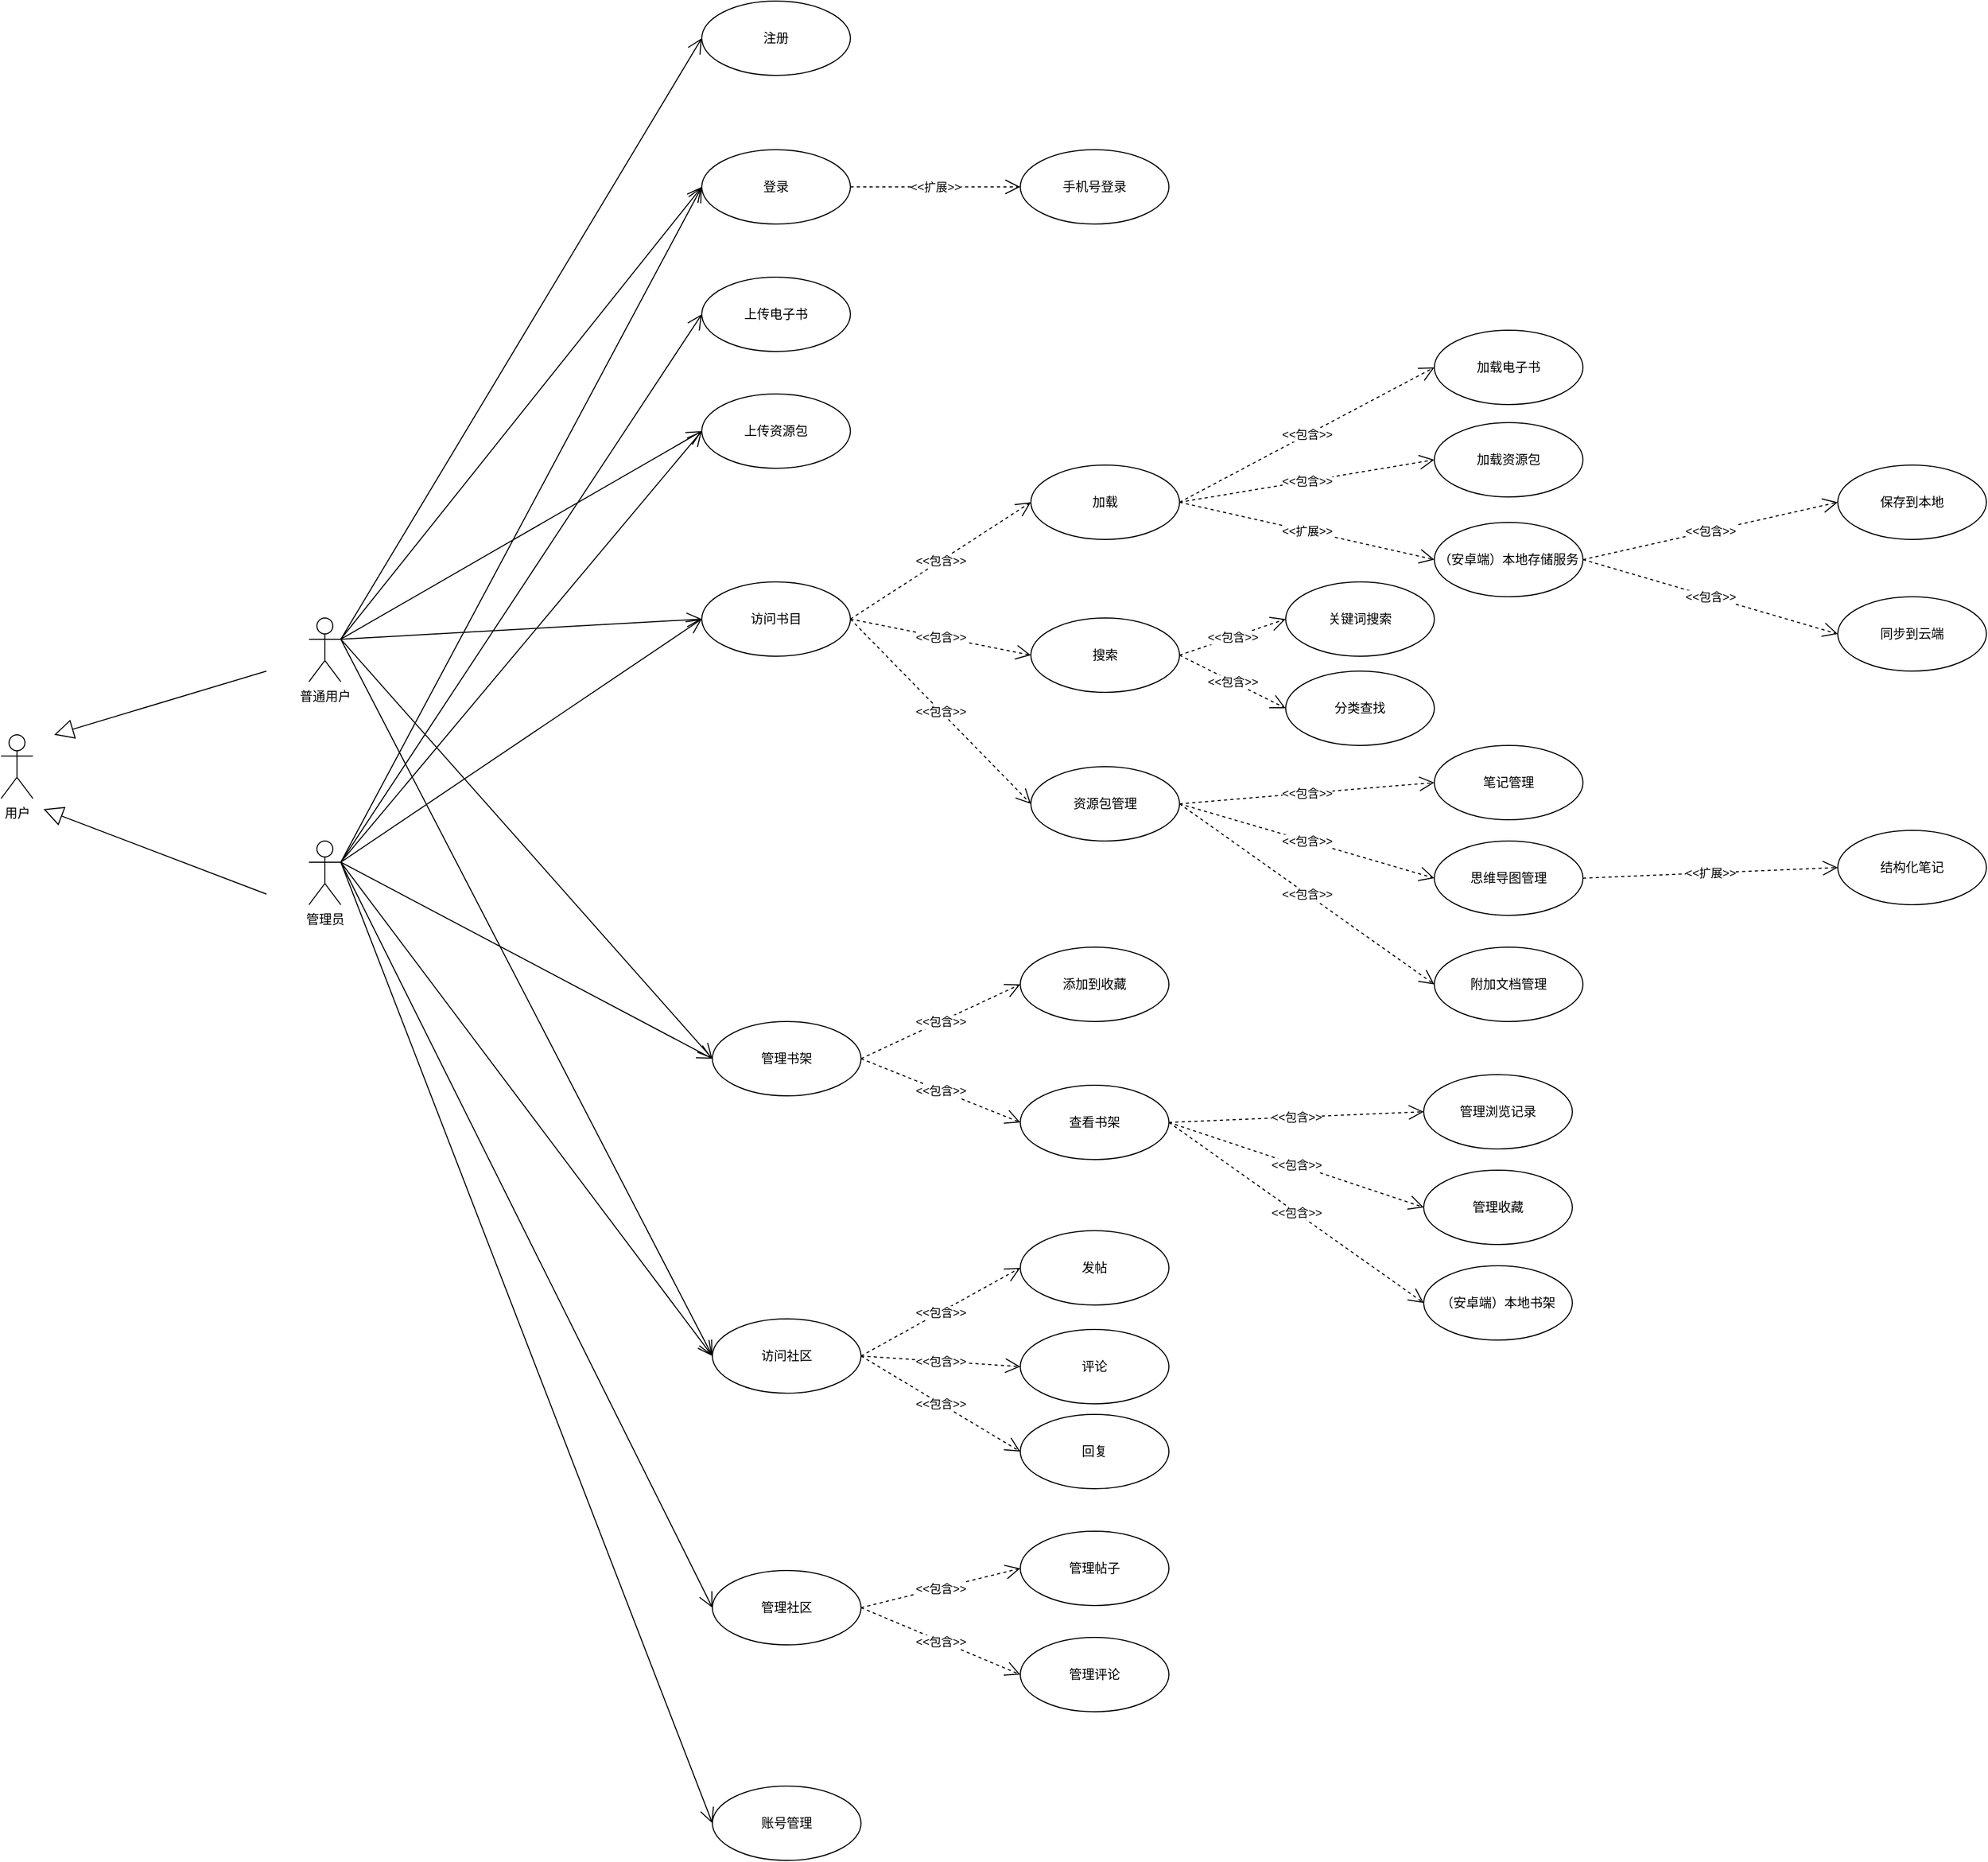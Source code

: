 <mxfile version="24.7.17">
  <diagram name="第 1 页" id="O_TVJAIN3mI4gC8E25hf">
    <mxGraphModel dx="2944" dy="1855" grid="1" gridSize="10" guides="1" tooltips="1" connect="1" arrows="1" fold="1" page="1" pageScale="1" pageWidth="1169" pageHeight="827" math="0" shadow="0">
      <root>
        <mxCell id="0" />
        <mxCell id="1" parent="0" />
        <mxCell id="Qy2FcHeW8lUbi_L-Tog1-14" value="登录" style="ellipse;whiteSpace=wrap;html=1;" parent="1" vertex="1">
          <mxGeometry x="90" y="-261" width="140" height="70" as="geometry" />
        </mxCell>
        <mxCell id="Qy2FcHeW8lUbi_L-Tog1-15" value="注册" style="ellipse;whiteSpace=wrap;html=1;" parent="1" vertex="1">
          <mxGeometry x="90" y="-401" width="140" height="70" as="geometry" />
        </mxCell>
        <mxCell id="Qy2FcHeW8lUbi_L-Tog1-20" value="手机号登录" style="ellipse;whiteSpace=wrap;html=1;" parent="1" vertex="1">
          <mxGeometry x="390" y="-261" width="140" height="70" as="geometry" />
        </mxCell>
        <mxCell id="Qy2FcHeW8lUbi_L-Tog1-39" value="用户" style="shape=umlActor;verticalLabelPosition=bottom;verticalAlign=top;html=1;" parent="1" vertex="1">
          <mxGeometry x="-570" y="290" width="30" height="60" as="geometry" />
        </mxCell>
        <mxCell id="Qy2FcHeW8lUbi_L-Tog1-40" value="普通用户" style="shape=umlActor;verticalLabelPosition=bottom;verticalAlign=top;html=1;" parent="1" vertex="1">
          <mxGeometry x="-280" y="180" width="30" height="60" as="geometry" />
        </mxCell>
        <mxCell id="Qy2FcHeW8lUbi_L-Tog1-41" value="管理员" style="shape=umlActor;verticalLabelPosition=bottom;verticalAlign=top;html=1;" parent="1" vertex="1">
          <mxGeometry x="-280" y="390" width="30" height="60" as="geometry" />
        </mxCell>
        <mxCell id="Qy2FcHeW8lUbi_L-Tog1-44" value="" style="endArrow=block;endSize=16;endFill=0;html=1;rounded=0;" parent="1" edge="1">
          <mxGeometry width="160" relative="1" as="geometry">
            <mxPoint x="-320" y="440" as="sourcePoint" />
            <mxPoint x="-530" y="360" as="targetPoint" />
          </mxGeometry>
        </mxCell>
        <mxCell id="Qy2FcHeW8lUbi_L-Tog1-45" value="" style="endArrow=block;endSize=16;endFill=0;html=1;rounded=0;" parent="1" edge="1">
          <mxGeometry width="160" relative="1" as="geometry">
            <mxPoint x="-320" y="230" as="sourcePoint" />
            <mxPoint x="-520" y="290" as="targetPoint" />
          </mxGeometry>
        </mxCell>
        <mxCell id="5e-f3okI-LpSm5Znyrr7-1" value="上传电子书" style="ellipse;whiteSpace=wrap;html=1;" parent="1" vertex="1">
          <mxGeometry x="90" y="-141" width="140" height="70" as="geometry" />
        </mxCell>
        <mxCell id="5e-f3okI-LpSm5Znyrr7-2" value="上传资源包" style="ellipse;whiteSpace=wrap;html=1;" parent="1" vertex="1">
          <mxGeometry x="90" y="-31" width="140" height="70" as="geometry" />
        </mxCell>
        <mxCell id="5e-f3okI-LpSm5Znyrr7-9" value="查看书架" style="ellipse;whiteSpace=wrap;html=1;" parent="1" vertex="1">
          <mxGeometry x="390" y="620" width="140" height="70" as="geometry" />
        </mxCell>
        <mxCell id="5e-f3okI-LpSm5Znyrr7-10" value="管理书架" style="ellipse;whiteSpace=wrap;html=1;" parent="1" vertex="1">
          <mxGeometry x="100" y="560" width="140" height="70" as="geometry" />
        </mxCell>
        <mxCell id="5e-f3okI-LpSm5Znyrr7-14" value="加载" style="ellipse;whiteSpace=wrap;html=1;" parent="1" vertex="1">
          <mxGeometry x="400" y="36" width="140" height="70" as="geometry" />
        </mxCell>
        <mxCell id="5e-f3okI-LpSm5Znyrr7-15" value="加载电子书" style="ellipse;whiteSpace=wrap;html=1;" parent="1" vertex="1">
          <mxGeometry x="780" y="-91" width="140" height="70" as="geometry" />
        </mxCell>
        <mxCell id="5e-f3okI-LpSm5Znyrr7-16" value="加载资源包" style="ellipse;whiteSpace=wrap;html=1;" parent="1" vertex="1">
          <mxGeometry x="780" y="-4" width="140" height="70" as="geometry" />
        </mxCell>
        <mxCell id="5e-f3okI-LpSm5Znyrr7-17" value="&amp;lt;&amp;lt;包含&amp;gt;&amp;gt;" style="endArrow=open;endSize=12;dashed=1;html=1;rounded=0;exitX=1;exitY=0.5;exitDx=0;exitDy=0;entryX=0;entryY=0.5;entryDx=0;entryDy=0;" parent="1" source="5e-f3okI-LpSm5Znyrr7-14" target="5e-f3okI-LpSm5Znyrr7-15" edge="1">
          <mxGeometry width="160" relative="1" as="geometry">
            <mxPoint x="460" y="-44" as="sourcePoint" />
            <mxPoint x="620" y="-44" as="targetPoint" />
          </mxGeometry>
        </mxCell>
        <mxCell id="5e-f3okI-LpSm5Znyrr7-18" value="&amp;lt;&amp;lt;包含&amp;gt;&amp;gt;" style="endArrow=open;endSize=12;dashed=1;html=1;rounded=0;exitX=1;exitY=0.5;exitDx=0;exitDy=0;entryX=0;entryY=0.5;entryDx=0;entryDy=0;" parent="1" source="5e-f3okI-LpSm5Znyrr7-14" target="5e-f3okI-LpSm5Znyrr7-16" edge="1">
          <mxGeometry width="160" relative="1" as="geometry">
            <mxPoint x="490" y="156" as="sourcePoint" />
            <mxPoint x="650" y="156" as="targetPoint" />
          </mxGeometry>
        </mxCell>
        <mxCell id="5e-f3okI-LpSm5Znyrr7-20" value="&amp;lt;&amp;lt;扩展&amp;gt;&amp;gt;" style="endArrow=open;endSize=12;dashed=1;html=1;rounded=0;exitX=1;exitY=0.5;exitDx=0;exitDy=0;entryX=0;entryY=0.5;entryDx=0;entryDy=0;" parent="1" source="5e-f3okI-LpSm5Znyrr7-14" target="5e-f3okI-LpSm5Znyrr7-21" edge="1">
          <mxGeometry width="160" relative="1" as="geometry">
            <mxPoint x="490" y="201" as="sourcePoint" />
            <mxPoint x="610" y="261" as="targetPoint" />
          </mxGeometry>
        </mxCell>
        <mxCell id="5e-f3okI-LpSm5Znyrr7-21" value="（安卓端）本地存储服务" style="ellipse;whiteSpace=wrap;html=1;" parent="1" vertex="1">
          <mxGeometry x="780" y="90" width="140" height="70" as="geometry" />
        </mxCell>
        <mxCell id="5e-f3okI-LpSm5Znyrr7-26" value="&amp;lt;&amp;lt;包含&amp;gt;&amp;gt;" style="endArrow=open;endSize=12;dashed=1;html=1;rounded=0;exitX=1;exitY=0.5;exitDx=0;exitDy=0;entryX=0;entryY=0.5;entryDx=0;entryDy=0;" parent="1" source="5e-f3okI-LpSm5Znyrr7-9" target="5e-f3okI-LpSm5Znyrr7-27" edge="1">
          <mxGeometry width="160" relative="1" as="geometry">
            <mxPoint x="420" y="840" as="sourcePoint" />
            <mxPoint x="550" y="880" as="targetPoint" />
          </mxGeometry>
        </mxCell>
        <mxCell id="5e-f3okI-LpSm5Znyrr7-27" value="管理浏览记录" style="ellipse;whiteSpace=wrap;html=1;" parent="1" vertex="1">
          <mxGeometry x="770" y="610" width="140" height="70" as="geometry" />
        </mxCell>
        <mxCell id="5e-f3okI-LpSm5Znyrr7-28" value="管理收藏" style="ellipse;whiteSpace=wrap;html=1;" parent="1" vertex="1">
          <mxGeometry x="770" y="700" width="140" height="70" as="geometry" />
        </mxCell>
        <mxCell id="5e-f3okI-LpSm5Znyrr7-29" value="&amp;lt;&amp;lt;包含&amp;gt;&amp;gt;" style="endArrow=open;endSize=12;dashed=1;html=1;rounded=0;exitX=1;exitY=0.5;exitDx=0;exitDy=0;entryX=0;entryY=0.5;entryDx=0;entryDy=0;" parent="1" source="5e-f3okI-LpSm5Znyrr7-9" target="5e-f3okI-LpSm5Znyrr7-28" edge="1">
          <mxGeometry width="160" relative="1" as="geometry">
            <mxPoint x="390" y="850" as="sourcePoint" />
            <mxPoint x="550" y="850" as="targetPoint" />
          </mxGeometry>
        </mxCell>
        <mxCell id="5e-f3okI-LpSm5Znyrr7-30" value="（安卓端）本地书架" style="ellipse;whiteSpace=wrap;html=1;" parent="1" vertex="1">
          <mxGeometry x="770" y="790" width="140" height="70" as="geometry" />
        </mxCell>
        <mxCell id="5e-f3okI-LpSm5Znyrr7-31" value="&amp;lt;&amp;lt;包含&amp;gt;&amp;gt;" style="endArrow=open;endSize=12;dashed=1;html=1;rounded=0;exitX=1;exitY=0.5;exitDx=0;exitDy=0;entryX=0;entryY=0.5;entryDx=0;entryDy=0;" parent="1" source="5e-f3okI-LpSm5Znyrr7-9" target="5e-f3okI-LpSm5Znyrr7-30" edge="1">
          <mxGeometry width="160" relative="1" as="geometry">
            <mxPoint x="450" y="840" as="sourcePoint" />
            <mxPoint x="610" y="840" as="targetPoint" />
          </mxGeometry>
        </mxCell>
        <mxCell id="5e-f3okI-LpSm5Znyrr7-35" value="&amp;lt;&amp;lt;扩展&amp;gt;&amp;gt;" style="endArrow=open;endSize=12;dashed=1;html=1;rounded=0;entryX=0;entryY=0.5;entryDx=0;entryDy=0;exitX=1;exitY=0.5;exitDx=0;exitDy=0;" parent="1" source="Qy2FcHeW8lUbi_L-Tog1-14" target="Qy2FcHeW8lUbi_L-Tog1-20" edge="1">
          <mxGeometry width="160" relative="1" as="geometry">
            <mxPoint x="390" y="-321" as="sourcePoint" />
            <mxPoint x="550" y="-321" as="targetPoint" />
          </mxGeometry>
        </mxCell>
        <mxCell id="5e-f3okI-LpSm5Znyrr7-37" value="" style="endArrow=open;endFill=1;endSize=12;html=1;rounded=0;exitX=1;exitY=0.333;exitDx=0;exitDy=0;exitPerimeter=0;entryX=0;entryY=0.5;entryDx=0;entryDy=0;" parent="1" source="Qy2FcHeW8lUbi_L-Tog1-40" target="Qy2FcHeW8lUbi_L-Tog1-15" edge="1">
          <mxGeometry width="160" relative="1" as="geometry">
            <mxPoint x="-330" y="140" as="sourcePoint" />
            <mxPoint x="-170" y="140" as="targetPoint" />
          </mxGeometry>
        </mxCell>
        <mxCell id="5e-f3okI-LpSm5Znyrr7-38" value="" style="endArrow=open;endFill=1;endSize=12;html=1;rounded=0;exitX=1;exitY=0.333;exitDx=0;exitDy=0;exitPerimeter=0;entryX=0;entryY=0.5;entryDx=0;entryDy=0;" parent="1" source="Qy2FcHeW8lUbi_L-Tog1-40" target="Qy2FcHeW8lUbi_L-Tog1-14" edge="1">
          <mxGeometry width="160" relative="1" as="geometry">
            <mxPoint x="-240" y="210" as="sourcePoint" />
            <mxPoint x="-150" y="145" as="targetPoint" />
          </mxGeometry>
        </mxCell>
        <mxCell id="5e-f3okI-LpSm5Znyrr7-39" value="" style="endArrow=open;endFill=1;endSize=12;html=1;rounded=0;exitX=1;exitY=0.333;exitDx=0;exitDy=0;exitPerimeter=0;entryX=0;entryY=0.5;entryDx=0;entryDy=0;" parent="1" source="Qy2FcHeW8lUbi_L-Tog1-40" target="5e-f3okI-LpSm5Znyrr7-2" edge="1">
          <mxGeometry width="160" relative="1" as="geometry">
            <mxPoint x="-240" y="210" as="sourcePoint" />
            <mxPoint x="-160" y="440" as="targetPoint" />
          </mxGeometry>
        </mxCell>
        <mxCell id="5e-f3okI-LpSm5Znyrr7-40" value="" style="endArrow=open;endFill=1;endSize=12;html=1;rounded=0;exitX=1;exitY=0.333;exitDx=0;exitDy=0;exitPerimeter=0;entryX=0;entryY=0.5;entryDx=0;entryDy=0;" parent="1" source="Qy2FcHeW8lUbi_L-Tog1-41" target="Qy2FcHeW8lUbi_L-Tog1-14" edge="1">
          <mxGeometry width="160" relative="1" as="geometry">
            <mxPoint x="-240" y="210" as="sourcePoint" />
            <mxPoint x="-150" y="515" as="targetPoint" />
          </mxGeometry>
        </mxCell>
        <mxCell id="5e-f3okI-LpSm5Znyrr7-41" value="" style="endArrow=open;endFill=1;endSize=12;html=1;rounded=0;exitX=1;exitY=0.333;exitDx=0;exitDy=0;exitPerimeter=0;entryX=0;entryY=0.5;entryDx=0;entryDy=0;" parent="1" source="Qy2FcHeW8lUbi_L-Tog1-41" target="5e-f3okI-LpSm5Znyrr7-1" edge="1">
          <mxGeometry width="160" relative="1" as="geometry">
            <mxPoint x="-240" y="420" as="sourcePoint" />
            <mxPoint x="-150" y="285" as="targetPoint" />
          </mxGeometry>
        </mxCell>
        <mxCell id="5e-f3okI-LpSm5Znyrr7-43" value="" style="endArrow=open;endFill=1;endSize=12;html=1;rounded=0;exitX=1;exitY=0.333;exitDx=0;exitDy=0;exitPerimeter=0;entryX=0;entryY=0.5;entryDx=0;entryDy=0;" parent="1" source="Qy2FcHeW8lUbi_L-Tog1-40" target="5e-f3okI-LpSm5Znyrr7-10" edge="1">
          <mxGeometry width="160" relative="1" as="geometry">
            <mxPoint x="-240" y="210" as="sourcePoint" />
            <mxPoint x="110" y="705" as="targetPoint" />
          </mxGeometry>
        </mxCell>
        <mxCell id="5e-f3okI-LpSm5Znyrr7-45" value="" style="endArrow=open;endFill=1;endSize=12;html=1;rounded=0;exitX=1;exitY=0.333;exitDx=0;exitDy=0;exitPerimeter=0;entryX=0;entryY=0.5;entryDx=0;entryDy=0;" parent="1" source="Qy2FcHeW8lUbi_L-Tog1-41" target="5e-f3okI-LpSm5Znyrr7-2" edge="1">
          <mxGeometry width="160" relative="1" as="geometry">
            <mxPoint x="-240" y="420" as="sourcePoint" />
            <mxPoint x="110" y="705" as="targetPoint" />
          </mxGeometry>
        </mxCell>
        <mxCell id="5e-f3okI-LpSm5Znyrr7-46" value="" style="endArrow=open;endFill=1;endSize=12;html=1;rounded=0;exitX=1;exitY=0.333;exitDx=0;exitDy=0;exitPerimeter=0;entryX=0;entryY=0.5;entryDx=0;entryDy=0;" parent="1" source="Qy2FcHeW8lUbi_L-Tog1-41" target="5e-f3okI-LpSm5Znyrr7-10" edge="1">
          <mxGeometry width="160" relative="1" as="geometry">
            <mxPoint x="-230" y="430" as="sourcePoint" />
            <mxPoint x="120" y="715" as="targetPoint" />
          </mxGeometry>
        </mxCell>
        <mxCell id="5e-f3okI-LpSm5Znyrr7-48" value="添加到收藏" style="ellipse;whiteSpace=wrap;html=1;" parent="1" vertex="1">
          <mxGeometry x="390" y="490" width="140" height="70" as="geometry" />
        </mxCell>
        <mxCell id="5e-f3okI-LpSm5Znyrr7-50" value="&amp;lt;&amp;lt;包含&amp;gt;&amp;gt;" style="endArrow=open;endSize=12;dashed=1;html=1;rounded=0;entryX=0;entryY=0.5;entryDx=0;entryDy=0;exitX=1;exitY=0.5;exitDx=0;exitDy=0;" parent="1" source="5e-f3okI-LpSm5Znyrr7-10" target="5e-f3okI-LpSm5Znyrr7-48" edge="1">
          <mxGeometry width="160" relative="1" as="geometry">
            <mxPoint x="140" y="680" as="sourcePoint" />
            <mxPoint x="300" y="680" as="targetPoint" />
          </mxGeometry>
        </mxCell>
        <mxCell id="5e-f3okI-LpSm5Znyrr7-51" value="&amp;lt;&amp;lt;包含&amp;gt;&amp;gt;" style="endArrow=open;endSize=12;dashed=1;html=1;rounded=0;entryX=0;entryY=0.5;entryDx=0;entryDy=0;exitX=1;exitY=0.5;exitDx=0;exitDy=0;" parent="1" source="5e-f3okI-LpSm5Znyrr7-10" target="5e-f3okI-LpSm5Znyrr7-9" edge="1">
          <mxGeometry width="160" relative="1" as="geometry">
            <mxPoint x="260" y="605" as="sourcePoint" />
            <mxPoint x="400" y="595" as="targetPoint" />
          </mxGeometry>
        </mxCell>
        <mxCell id="5e-f3okI-LpSm5Znyrr7-52" value="访问书目" style="ellipse;whiteSpace=wrap;html=1;" parent="1" vertex="1">
          <mxGeometry x="90" y="146" width="140" height="70" as="geometry" />
        </mxCell>
        <mxCell id="5e-f3okI-LpSm5Znyrr7-53" value="&amp;lt;&amp;lt;包含&amp;gt;&amp;gt;" style="endArrow=open;endSize=12;dashed=1;html=1;rounded=0;entryX=0;entryY=0.5;entryDx=0;entryDy=0;exitX=1;exitY=0.5;exitDx=0;exitDy=0;" parent="1" source="5e-f3okI-LpSm5Znyrr7-52" target="5e-f3okI-LpSm5Znyrr7-14" edge="1">
          <mxGeometry width="160" relative="1" as="geometry">
            <mxPoint x="90" y="106" as="sourcePoint" />
            <mxPoint x="250" y="106" as="targetPoint" />
          </mxGeometry>
        </mxCell>
        <mxCell id="5e-f3okI-LpSm5Znyrr7-54" value="" style="endArrow=open;endFill=1;endSize=12;html=1;rounded=0;exitX=1;exitY=0.333;exitDx=0;exitDy=0;exitPerimeter=0;entryX=0;entryY=0.5;entryDx=0;entryDy=0;" parent="1" source="Qy2FcHeW8lUbi_L-Tog1-40" target="5e-f3okI-LpSm5Znyrr7-52" edge="1">
          <mxGeometry width="160" relative="1" as="geometry">
            <mxPoint x="-240" y="210" as="sourcePoint" />
            <mxPoint x="110" y="515" as="targetPoint" />
          </mxGeometry>
        </mxCell>
        <mxCell id="5e-f3okI-LpSm5Znyrr7-55" value="" style="endArrow=open;endFill=1;endSize=12;html=1;rounded=0;exitX=1;exitY=0.333;exitDx=0;exitDy=0;exitPerimeter=0;entryX=0;entryY=0.5;entryDx=0;entryDy=0;" parent="1" source="Qy2FcHeW8lUbi_L-Tog1-41" target="5e-f3okI-LpSm5Znyrr7-52" edge="1">
          <mxGeometry width="160" relative="1" as="geometry">
            <mxPoint x="-240" y="210" as="sourcePoint" />
            <mxPoint x="110" y="685" as="targetPoint" />
          </mxGeometry>
        </mxCell>
        <mxCell id="5e-f3okI-LpSm5Znyrr7-56" value="&amp;lt;&amp;lt;包含&amp;gt;&amp;gt;" style="endArrow=open;endSize=12;dashed=1;html=1;rounded=0;exitX=1;exitY=0.5;exitDx=0;exitDy=0;entryX=0;entryY=0.5;entryDx=0;entryDy=0;" parent="1" source="5e-f3okI-LpSm5Znyrr7-52" target="5e-f3okI-LpSm5Znyrr7-57" edge="1">
          <mxGeometry width="160" relative="1" as="geometry">
            <mxPoint x="330" y="316" as="sourcePoint" />
            <mxPoint x="400" y="286" as="targetPoint" />
          </mxGeometry>
        </mxCell>
        <mxCell id="5e-f3okI-LpSm5Znyrr7-57" value="资源包管理" style="ellipse;whiteSpace=wrap;html=1;" parent="1" vertex="1">
          <mxGeometry x="400" y="320" width="140" height="70" as="geometry" />
        </mxCell>
        <mxCell id="5e-f3okI-LpSm5Znyrr7-58" value="访问社区" style="ellipse;whiteSpace=wrap;html=1;" parent="1" vertex="1">
          <mxGeometry x="100" y="840" width="140" height="70" as="geometry" />
        </mxCell>
        <mxCell id="5e-f3okI-LpSm5Znyrr7-59" value="管理社区" style="ellipse;whiteSpace=wrap;html=1;" parent="1" vertex="1">
          <mxGeometry x="100" y="1077" width="140" height="70" as="geometry" />
        </mxCell>
        <mxCell id="5e-f3okI-LpSm5Znyrr7-60" value="笔记管理" style="ellipse;whiteSpace=wrap;html=1;" parent="1" vertex="1">
          <mxGeometry x="780" y="300" width="140" height="70" as="geometry" />
        </mxCell>
        <mxCell id="5e-f3okI-LpSm5Znyrr7-61" value="思维导图管理" style="ellipse;whiteSpace=wrap;html=1;" parent="1" vertex="1">
          <mxGeometry x="780" y="390" width="140" height="70" as="geometry" />
        </mxCell>
        <mxCell id="5e-f3okI-LpSm5Znyrr7-62" value="&amp;lt;&amp;lt;包含&amp;gt;&amp;gt;" style="endArrow=open;endSize=12;dashed=1;html=1;rounded=0;exitX=1;exitY=0.5;exitDx=0;exitDy=0;entryX=0;entryY=0.5;entryDx=0;entryDy=0;" parent="1" source="5e-f3okI-LpSm5Znyrr7-57" target="5e-f3okI-LpSm5Znyrr7-60" edge="1">
          <mxGeometry width="160" relative="1" as="geometry">
            <mxPoint x="570" y="280" as="sourcePoint" />
            <mxPoint x="730" y="280" as="targetPoint" />
          </mxGeometry>
        </mxCell>
        <mxCell id="5e-f3okI-LpSm5Znyrr7-63" value="&amp;lt;&amp;lt;包含&amp;gt;&amp;gt;" style="endArrow=open;endSize=12;dashed=1;html=1;rounded=0;exitX=1;exitY=0.5;exitDx=0;exitDy=0;entryX=0;entryY=0.5;entryDx=0;entryDy=0;" parent="1" source="5e-f3okI-LpSm5Znyrr7-57" target="5e-f3okI-LpSm5Znyrr7-61" edge="1">
          <mxGeometry width="160" relative="1" as="geometry">
            <mxPoint x="580" y="290" as="sourcePoint" />
            <mxPoint x="740" y="290" as="targetPoint" />
          </mxGeometry>
        </mxCell>
        <mxCell id="5e-f3okI-LpSm5Znyrr7-64" value="结构化笔记" style="ellipse;whiteSpace=wrap;html=1;" parent="1" vertex="1">
          <mxGeometry x="1160" y="380" width="140" height="70" as="geometry" />
        </mxCell>
        <mxCell id="5e-f3okI-LpSm5Znyrr7-65" value="&amp;lt;&amp;lt;扩展&amp;gt;&amp;gt;" style="endArrow=open;endSize=12;dashed=1;html=1;rounded=0;exitX=1;exitY=0.5;exitDx=0;exitDy=0;entryX=0;entryY=0.5;entryDx=0;entryDy=0;" parent="1" source="5e-f3okI-LpSm5Znyrr7-61" target="5e-f3okI-LpSm5Znyrr7-64" edge="1">
          <mxGeometry width="160" relative="1" as="geometry">
            <mxPoint x="590" y="300" as="sourcePoint" />
            <mxPoint x="750" y="300" as="targetPoint" />
          </mxGeometry>
        </mxCell>
        <mxCell id="5e-f3okI-LpSm5Znyrr7-66" value="&amp;lt;&amp;lt;包含&amp;gt;&amp;gt;" style="endArrow=open;endSize=12;dashed=1;html=1;rounded=0;exitX=1;exitY=0.5;exitDx=0;exitDy=0;entryX=0;entryY=0.5;entryDx=0;entryDy=0;" parent="1" source="5e-f3okI-LpSm5Znyrr7-58" target="5e-f3okI-LpSm5Znyrr7-68" edge="1">
          <mxGeometry width="160" relative="1" as="geometry">
            <mxPoint x="270" y="790" as="sourcePoint" />
            <mxPoint x="430" y="790" as="targetPoint" />
          </mxGeometry>
        </mxCell>
        <mxCell id="5e-f3okI-LpSm5Znyrr7-67" value="&amp;lt;&amp;lt;包含&amp;gt;&amp;gt;" style="endArrow=open;endSize=12;dashed=1;html=1;rounded=0;exitX=1;exitY=0.5;exitDx=0;exitDy=0;entryX=0;entryY=0.5;entryDx=0;entryDy=0;" parent="1" source="5e-f3okI-LpSm5Znyrr7-58" target="5e-f3okI-LpSm5Znyrr7-69" edge="1">
          <mxGeometry width="160" relative="1" as="geometry">
            <mxPoint x="290" y="870" as="sourcePoint" />
            <mxPoint x="450" y="870" as="targetPoint" />
          </mxGeometry>
        </mxCell>
        <mxCell id="5e-f3okI-LpSm5Znyrr7-68" value="发帖" style="ellipse;whiteSpace=wrap;html=1;" parent="1" vertex="1">
          <mxGeometry x="390" y="757" width="140" height="70" as="geometry" />
        </mxCell>
        <mxCell id="5e-f3okI-LpSm5Znyrr7-69" value="评论" style="ellipse;whiteSpace=wrap;html=1;" parent="1" vertex="1">
          <mxGeometry x="390" y="850" width="140" height="70" as="geometry" />
        </mxCell>
        <mxCell id="5e-f3okI-LpSm5Znyrr7-70" value="回复" style="ellipse;whiteSpace=wrap;html=1;" parent="1" vertex="1">
          <mxGeometry x="390" y="930" width="140" height="70" as="geometry" />
        </mxCell>
        <mxCell id="5e-f3okI-LpSm5Znyrr7-71" value="&amp;lt;&amp;lt;包含&amp;gt;&amp;gt;" style="endArrow=open;endSize=12;dashed=1;html=1;rounded=0;exitX=1;exitY=0.5;exitDx=0;exitDy=0;entryX=0;entryY=0.5;entryDx=0;entryDy=0;" parent="1" source="5e-f3okI-LpSm5Znyrr7-58" target="5e-f3okI-LpSm5Znyrr7-70" edge="1">
          <mxGeometry width="160" relative="1" as="geometry">
            <mxPoint x="250" y="885" as="sourcePoint" />
            <mxPoint x="400" y="905" as="targetPoint" />
          </mxGeometry>
        </mxCell>
        <mxCell id="5e-f3okI-LpSm5Znyrr7-72" value="" style="endArrow=open;endFill=1;endSize=12;html=1;rounded=0;exitX=1;exitY=0.333;exitDx=0;exitDy=0;exitPerimeter=0;entryX=0;entryY=0.5;entryDx=0;entryDy=0;" parent="1" source="Qy2FcHeW8lUbi_L-Tog1-40" target="5e-f3okI-LpSm5Znyrr7-58" edge="1">
          <mxGeometry width="160" relative="1" as="geometry">
            <mxPoint x="-220" y="640" as="sourcePoint" />
            <mxPoint x="-60" y="640" as="targetPoint" />
          </mxGeometry>
        </mxCell>
        <mxCell id="5e-f3okI-LpSm5Znyrr7-73" value="" style="endArrow=open;endFill=1;endSize=12;html=1;rounded=0;exitX=1;exitY=0.333;exitDx=0;exitDy=0;exitPerimeter=0;entryX=0;entryY=0.5;entryDx=0;entryDy=0;" parent="1" source="Qy2FcHeW8lUbi_L-Tog1-41" target="5e-f3okI-LpSm5Znyrr7-58" edge="1">
          <mxGeometry width="160" relative="1" as="geometry">
            <mxPoint x="-240" y="210" as="sourcePoint" />
            <mxPoint x="100" y="1014" as="targetPoint" />
          </mxGeometry>
        </mxCell>
        <mxCell id="5e-f3okI-LpSm5Znyrr7-74" value="" style="endArrow=open;endFill=1;endSize=12;html=1;rounded=0;exitX=1;exitY=0.333;exitDx=0;exitDy=0;exitPerimeter=0;entryX=0;entryY=0.5;entryDx=0;entryDy=0;" parent="1" source="Qy2FcHeW8lUbi_L-Tog1-41" target="5e-f3okI-LpSm5Znyrr7-59" edge="1">
          <mxGeometry width="160" relative="1" as="geometry">
            <mxPoint x="-240" y="420" as="sourcePoint" />
            <mxPoint x="100" y="1014" as="targetPoint" />
          </mxGeometry>
        </mxCell>
        <mxCell id="5e-f3okI-LpSm5Znyrr7-75" value="管理帖子" style="ellipse;whiteSpace=wrap;html=1;" parent="1" vertex="1">
          <mxGeometry x="390" y="1040" width="140" height="70" as="geometry" />
        </mxCell>
        <mxCell id="5e-f3okI-LpSm5Znyrr7-76" value="管理评论" style="ellipse;whiteSpace=wrap;html=1;" parent="1" vertex="1">
          <mxGeometry x="390" y="1140" width="140" height="70" as="geometry" />
        </mxCell>
        <mxCell id="5e-f3okI-LpSm5Znyrr7-77" value="&amp;lt;&amp;lt;包含&amp;gt;&amp;gt;" style="endArrow=open;endSize=12;dashed=1;html=1;rounded=0;exitX=1;exitY=0.5;exitDx=0;exitDy=0;entryX=0;entryY=0.5;entryDx=0;entryDy=0;" parent="1" source="5e-f3okI-LpSm5Znyrr7-59" target="5e-f3okI-LpSm5Znyrr7-75" edge="1">
          <mxGeometry width="160" relative="1" as="geometry">
            <mxPoint x="190" y="1201" as="sourcePoint" />
            <mxPoint x="350" y="1201" as="targetPoint" />
          </mxGeometry>
        </mxCell>
        <mxCell id="5e-f3okI-LpSm5Znyrr7-79" value="&amp;lt;&amp;lt;包含&amp;gt;&amp;gt;" style="endArrow=open;endSize=12;dashed=1;html=1;rounded=0;exitX=1;exitY=0.5;exitDx=0;exitDy=0;entryX=0;entryY=0.5;entryDx=0;entryDy=0;" parent="1" source="5e-f3okI-LpSm5Znyrr7-59" target="5e-f3okI-LpSm5Znyrr7-76" edge="1">
          <mxGeometry width="160" relative="1" as="geometry">
            <mxPoint x="250" y="1122" as="sourcePoint" />
            <mxPoint x="400" y="1106" as="targetPoint" />
          </mxGeometry>
        </mxCell>
        <mxCell id="dR5mo-0FkmefnlxI58HY-2" value="&amp;lt;&amp;lt;包含&amp;gt;&amp;gt;" style="endArrow=open;endSize=12;dashed=1;html=1;rounded=0;exitX=1;exitY=0.5;exitDx=0;exitDy=0;entryX=0;entryY=0.5;entryDx=0;entryDy=0;" parent="1" source="5e-f3okI-LpSm5Znyrr7-21" target="dR5mo-0FkmefnlxI58HY-4" edge="1">
          <mxGeometry width="160" relative="1" as="geometry">
            <mxPoint x="930" y="130" as="sourcePoint" />
            <mxPoint x="1110" y="130" as="targetPoint" />
          </mxGeometry>
        </mxCell>
        <mxCell id="dR5mo-0FkmefnlxI58HY-3" value="&amp;lt;&amp;lt;包含&amp;gt;&amp;gt;" style="endArrow=open;endSize=12;dashed=1;html=1;rounded=0;exitX=1;exitY=0.5;exitDx=0;exitDy=0;entryX=0;entryY=0.5;entryDx=0;entryDy=0;" parent="1" source="5e-f3okI-LpSm5Znyrr7-21" target="dR5mo-0FkmefnlxI58HY-5" edge="1">
          <mxGeometry width="160" relative="1" as="geometry">
            <mxPoint x="940" y="190" as="sourcePoint" />
            <mxPoint x="1100" y="190" as="targetPoint" />
          </mxGeometry>
        </mxCell>
        <mxCell id="dR5mo-0FkmefnlxI58HY-4" value="保存到本地" style="ellipse;whiteSpace=wrap;html=1;" parent="1" vertex="1">
          <mxGeometry x="1160" y="36" width="140" height="70" as="geometry" />
        </mxCell>
        <mxCell id="dR5mo-0FkmefnlxI58HY-5" value="同步到云端" style="ellipse;whiteSpace=wrap;html=1;" parent="1" vertex="1">
          <mxGeometry x="1160" y="160" width="140" height="70" as="geometry" />
        </mxCell>
        <mxCell id="A5q5cnwOEZsMClqar6XY-1" value="&amp;lt;&amp;lt;包含&amp;gt;&amp;gt;" style="endArrow=open;endSize=12;dashed=1;html=1;rounded=0;exitX=1;exitY=0.5;exitDx=0;exitDy=0;entryX=0;entryY=0.5;entryDx=0;entryDy=0;" parent="1" source="5e-f3okI-LpSm5Znyrr7-52" target="A5q5cnwOEZsMClqar6XY-2" edge="1">
          <mxGeometry width="160" relative="1" as="geometry">
            <mxPoint x="240" y="191" as="sourcePoint" />
            <mxPoint x="400" y="210" as="targetPoint" />
          </mxGeometry>
        </mxCell>
        <mxCell id="A5q5cnwOEZsMClqar6XY-2" value="搜索" style="ellipse;whiteSpace=wrap;html=1;" parent="1" vertex="1">
          <mxGeometry x="400" y="180" width="140" height="70" as="geometry" />
        </mxCell>
        <mxCell id="A5q5cnwOEZsMClqar6XY-3" value="&amp;lt;&amp;lt;包含&amp;gt;&amp;gt;" style="endArrow=open;endSize=12;dashed=1;html=1;rounded=0;exitX=1;exitY=0.5;exitDx=0;exitDy=0;entryX=0;entryY=0.5;entryDx=0;entryDy=0;" parent="1" source="A5q5cnwOEZsMClqar6XY-2" target="A5q5cnwOEZsMClqar6XY-5" edge="1">
          <mxGeometry width="160" relative="1" as="geometry">
            <mxPoint x="250" y="201" as="sourcePoint" />
            <mxPoint x="630" y="180" as="targetPoint" />
          </mxGeometry>
        </mxCell>
        <mxCell id="A5q5cnwOEZsMClqar6XY-4" value="&amp;lt;&amp;lt;包含&amp;gt;&amp;gt;" style="endArrow=open;endSize=12;dashed=1;html=1;rounded=0;exitX=1;exitY=0.5;exitDx=0;exitDy=0;entryX=0;entryY=0.5;entryDx=0;entryDy=0;" parent="1" source="A5q5cnwOEZsMClqar6XY-2" target="A5q5cnwOEZsMClqar6XY-6" edge="1">
          <mxGeometry width="160" relative="1" as="geometry">
            <mxPoint x="550" y="225" as="sourcePoint" />
            <mxPoint x="610" y="250" as="targetPoint" />
          </mxGeometry>
        </mxCell>
        <mxCell id="A5q5cnwOEZsMClqar6XY-5" value="关键词搜索" style="ellipse;whiteSpace=wrap;html=1;" parent="1" vertex="1">
          <mxGeometry x="640" y="146" width="140" height="70" as="geometry" />
        </mxCell>
        <mxCell id="A5q5cnwOEZsMClqar6XY-6" value="分类查找" style="ellipse;whiteSpace=wrap;html=1;" parent="1" vertex="1">
          <mxGeometry x="640" y="230" width="140" height="70" as="geometry" />
        </mxCell>
        <mxCell id="pS8aZtqsOyHb_CCXgNLg-2" value="&amp;lt;&amp;lt;包含&amp;gt;&amp;gt;" style="endArrow=open;endSize=12;dashed=1;html=1;rounded=0;exitX=1;exitY=0.5;exitDx=0;exitDy=0;entryX=0;entryY=0.5;entryDx=0;entryDy=0;" parent="1" source="5e-f3okI-LpSm5Znyrr7-57" target="pS8aZtqsOyHb_CCXgNLg-4" edge="1">
          <mxGeometry width="160" relative="1" as="geometry">
            <mxPoint x="550" y="365" as="sourcePoint" />
            <mxPoint x="780" y="520" as="targetPoint" />
          </mxGeometry>
        </mxCell>
        <mxCell id="pS8aZtqsOyHb_CCXgNLg-4" value="附加文档管理" style="ellipse;whiteSpace=wrap;html=1;" parent="1" vertex="1">
          <mxGeometry x="780" y="490" width="140" height="70" as="geometry" />
        </mxCell>
        <mxCell id="MphfPrN6Zr66XpzpPtNG-2" value="账号管理" style="ellipse;whiteSpace=wrap;html=1;" vertex="1" parent="1">
          <mxGeometry x="100" y="1280" width="140" height="70" as="geometry" />
        </mxCell>
        <mxCell id="MphfPrN6Zr66XpzpPtNG-3" value="" style="endArrow=open;endFill=1;endSize=12;html=1;rounded=0;exitX=1;exitY=0.333;exitDx=0;exitDy=0;exitPerimeter=0;entryX=0;entryY=0.5;entryDx=0;entryDy=0;" edge="1" parent="1" source="Qy2FcHeW8lUbi_L-Tog1-41" target="MphfPrN6Zr66XpzpPtNG-2">
          <mxGeometry width="160" relative="1" as="geometry">
            <mxPoint x="-280" y="950" as="sourcePoint" />
            <mxPoint x="-120" y="950" as="targetPoint" />
          </mxGeometry>
        </mxCell>
      </root>
    </mxGraphModel>
  </diagram>
</mxfile>
